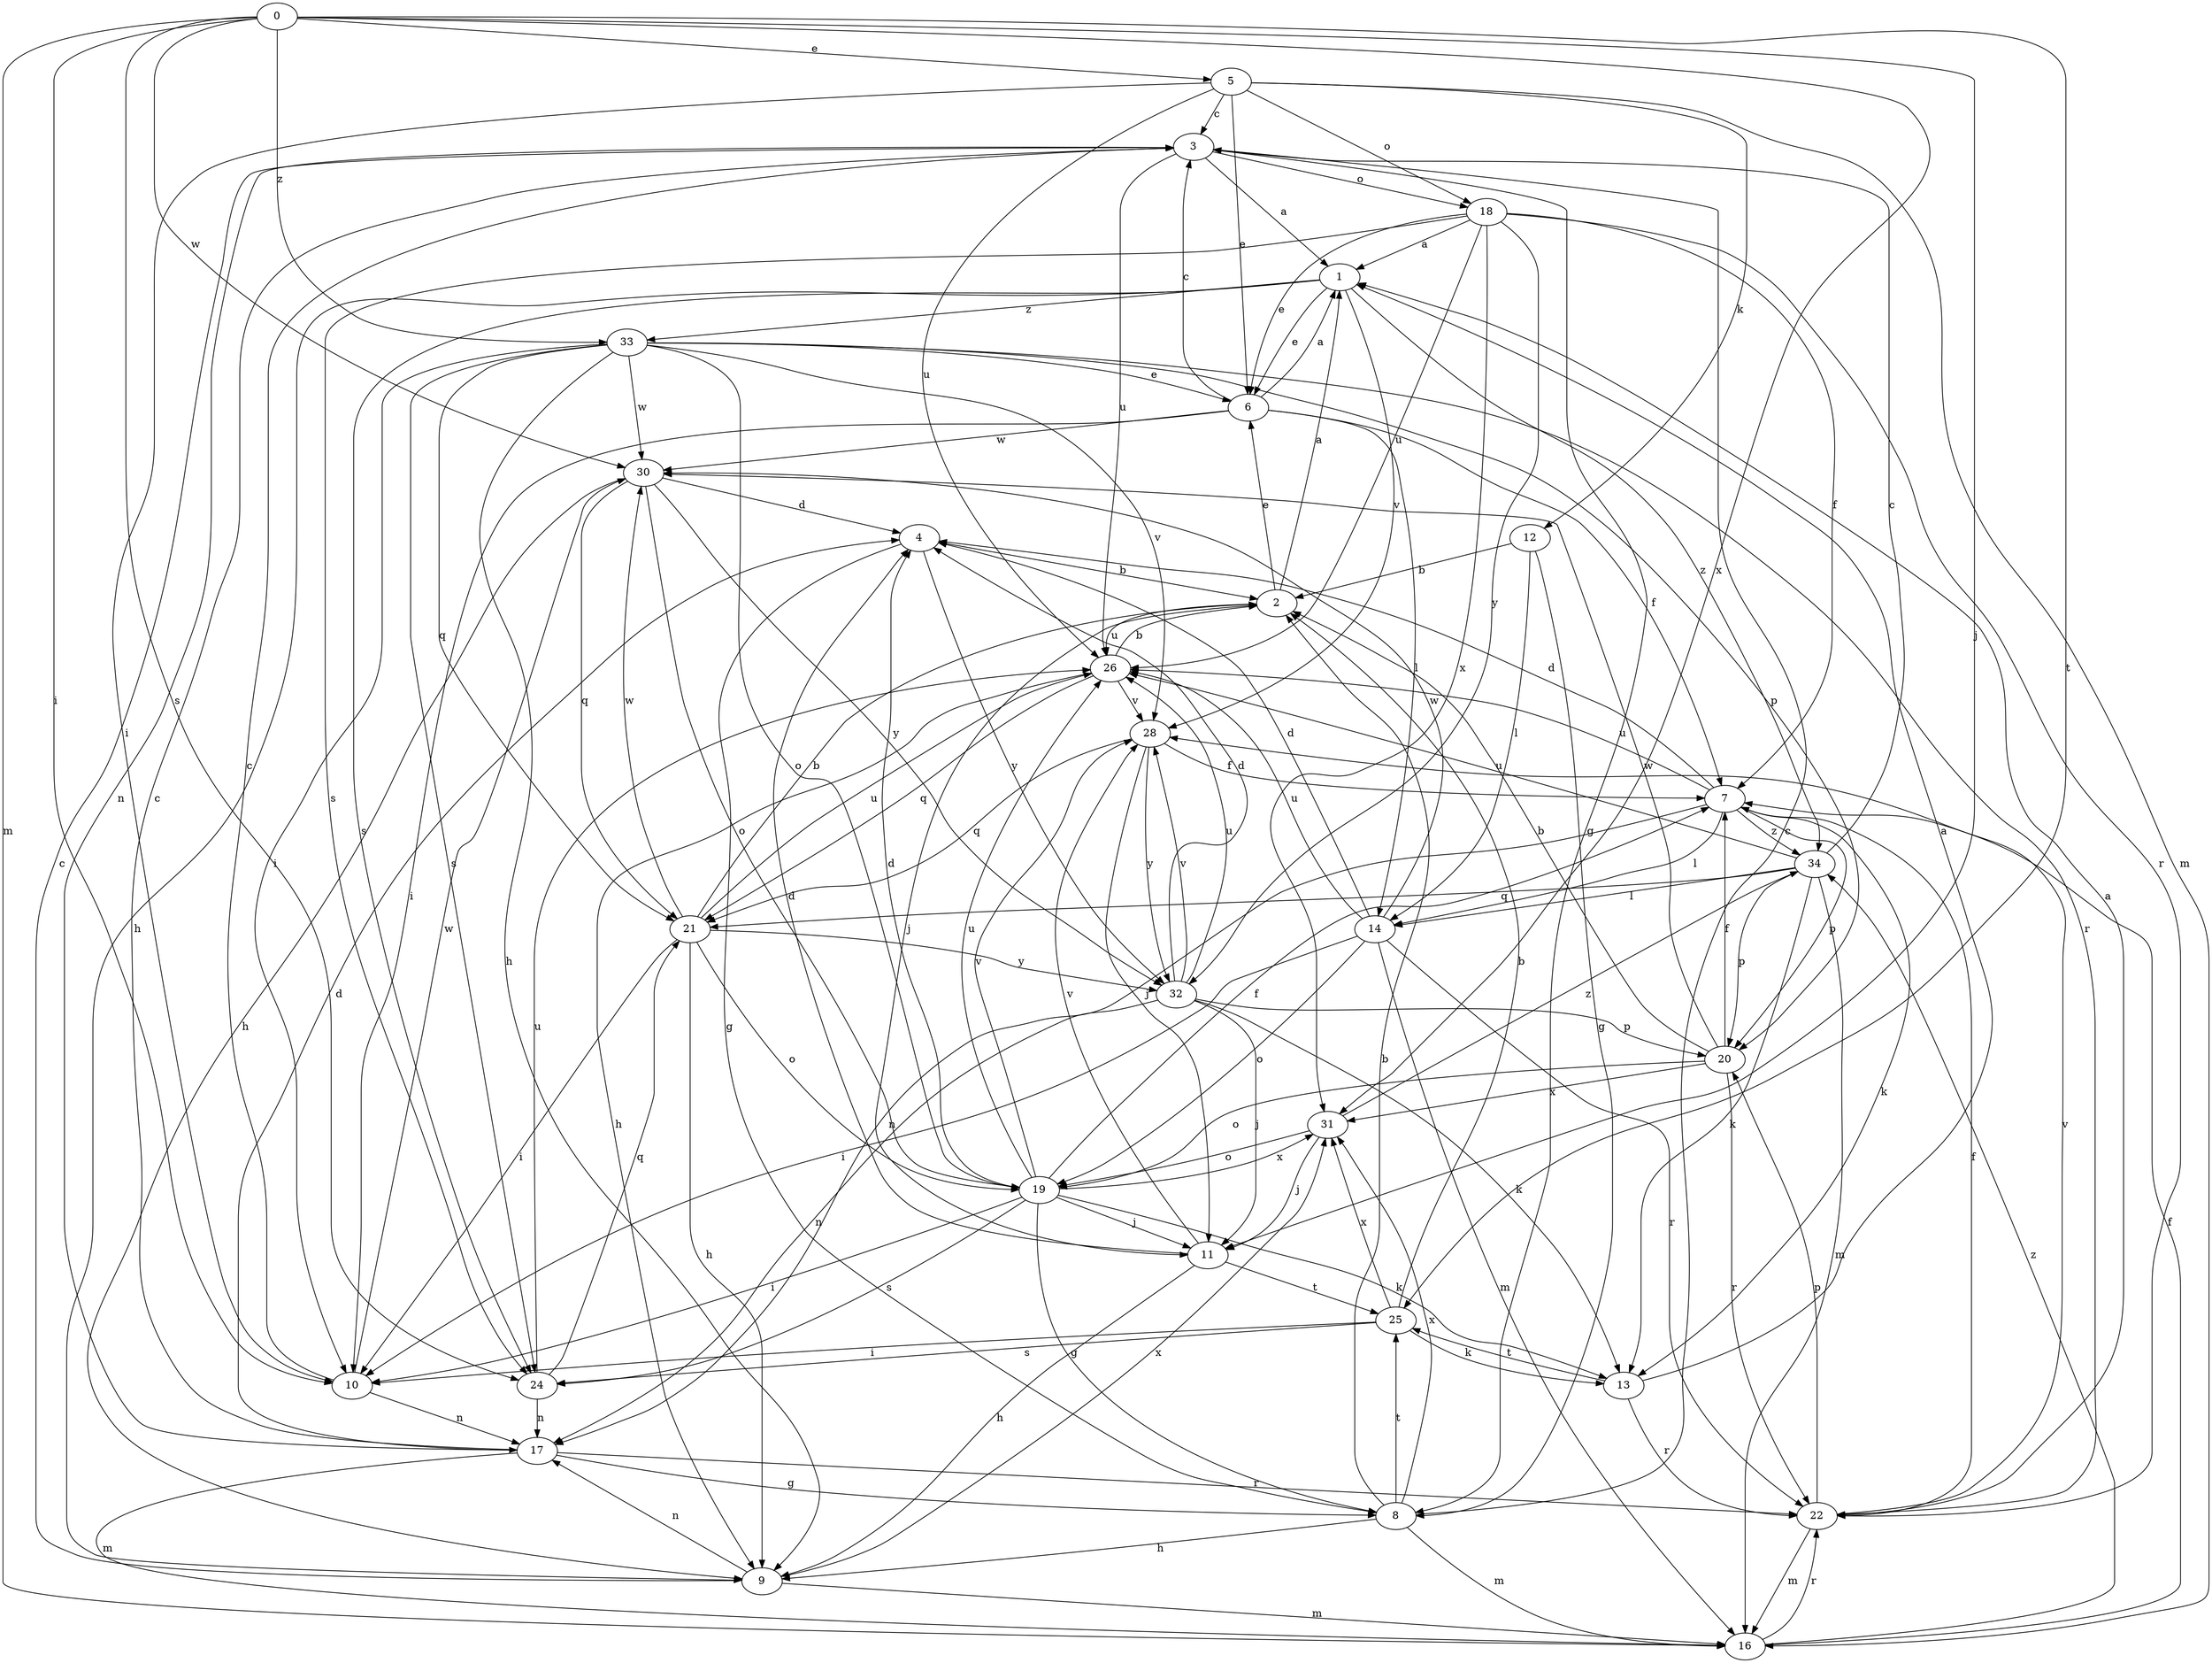 strict digraph  {
0;
1;
2;
3;
4;
5;
6;
7;
8;
9;
10;
11;
12;
13;
14;
16;
17;
18;
19;
20;
21;
22;
24;
25;
26;
28;
30;
31;
32;
33;
34;
0 -> 5  [label=e];
0 -> 10  [label=i];
0 -> 11  [label=j];
0 -> 16  [label=m];
0 -> 24  [label=s];
0 -> 25  [label=t];
0 -> 30  [label=w];
0 -> 31  [label=x];
0 -> 33  [label=z];
1 -> 6  [label=e];
1 -> 9  [label=h];
1 -> 24  [label=s];
1 -> 28  [label=v];
1 -> 33  [label=z];
1 -> 34  [label=z];
2 -> 1  [label=a];
2 -> 6  [label=e];
2 -> 11  [label=j];
2 -> 26  [label=u];
3 -> 1  [label=a];
3 -> 8  [label=g];
3 -> 17  [label=n];
3 -> 18  [label=o];
3 -> 26  [label=u];
4 -> 2  [label=b];
4 -> 8  [label=g];
4 -> 32  [label=y];
5 -> 3  [label=c];
5 -> 6  [label=e];
5 -> 10  [label=i];
5 -> 12  [label=k];
5 -> 16  [label=m];
5 -> 18  [label=o];
5 -> 26  [label=u];
6 -> 1  [label=a];
6 -> 3  [label=c];
6 -> 7  [label=f];
6 -> 10  [label=i];
6 -> 14  [label=l];
6 -> 30  [label=w];
7 -> 4  [label=d];
7 -> 13  [label=k];
7 -> 14  [label=l];
7 -> 17  [label=n];
7 -> 20  [label=p];
7 -> 26  [label=u];
7 -> 34  [label=z];
8 -> 2  [label=b];
8 -> 3  [label=c];
8 -> 9  [label=h];
8 -> 16  [label=m];
8 -> 25  [label=t];
8 -> 31  [label=x];
9 -> 3  [label=c];
9 -> 16  [label=m];
9 -> 17  [label=n];
9 -> 31  [label=x];
10 -> 3  [label=c];
10 -> 17  [label=n];
10 -> 30  [label=w];
11 -> 4  [label=d];
11 -> 9  [label=h];
11 -> 25  [label=t];
11 -> 28  [label=v];
12 -> 2  [label=b];
12 -> 8  [label=g];
12 -> 14  [label=l];
13 -> 1  [label=a];
13 -> 22  [label=r];
13 -> 25  [label=t];
14 -> 4  [label=d];
14 -> 10  [label=i];
14 -> 16  [label=m];
14 -> 19  [label=o];
14 -> 22  [label=r];
14 -> 26  [label=u];
14 -> 30  [label=w];
16 -> 7  [label=f];
16 -> 22  [label=r];
16 -> 34  [label=z];
17 -> 3  [label=c];
17 -> 4  [label=d];
17 -> 8  [label=g];
17 -> 16  [label=m];
17 -> 22  [label=r];
18 -> 1  [label=a];
18 -> 6  [label=e];
18 -> 7  [label=f];
18 -> 22  [label=r];
18 -> 24  [label=s];
18 -> 26  [label=u];
18 -> 31  [label=x];
18 -> 32  [label=y];
19 -> 4  [label=d];
19 -> 7  [label=f];
19 -> 8  [label=g];
19 -> 10  [label=i];
19 -> 11  [label=j];
19 -> 13  [label=k];
19 -> 24  [label=s];
19 -> 26  [label=u];
19 -> 28  [label=v];
19 -> 31  [label=x];
20 -> 2  [label=b];
20 -> 7  [label=f];
20 -> 19  [label=o];
20 -> 22  [label=r];
20 -> 30  [label=w];
20 -> 31  [label=x];
21 -> 2  [label=b];
21 -> 9  [label=h];
21 -> 10  [label=i];
21 -> 19  [label=o];
21 -> 26  [label=u];
21 -> 30  [label=w];
21 -> 32  [label=y];
22 -> 1  [label=a];
22 -> 7  [label=f];
22 -> 16  [label=m];
22 -> 20  [label=p];
22 -> 28  [label=v];
24 -> 17  [label=n];
24 -> 21  [label=q];
24 -> 26  [label=u];
25 -> 2  [label=b];
25 -> 10  [label=i];
25 -> 13  [label=k];
25 -> 24  [label=s];
25 -> 31  [label=x];
26 -> 2  [label=b];
26 -> 9  [label=h];
26 -> 21  [label=q];
26 -> 28  [label=v];
28 -> 7  [label=f];
28 -> 11  [label=j];
28 -> 21  [label=q];
28 -> 32  [label=y];
30 -> 4  [label=d];
30 -> 9  [label=h];
30 -> 19  [label=o];
30 -> 21  [label=q];
30 -> 32  [label=y];
31 -> 11  [label=j];
31 -> 19  [label=o];
31 -> 34  [label=z];
32 -> 4  [label=d];
32 -> 11  [label=j];
32 -> 13  [label=k];
32 -> 17  [label=n];
32 -> 20  [label=p];
32 -> 26  [label=u];
32 -> 28  [label=v];
33 -> 6  [label=e];
33 -> 9  [label=h];
33 -> 10  [label=i];
33 -> 19  [label=o];
33 -> 20  [label=p];
33 -> 21  [label=q];
33 -> 22  [label=r];
33 -> 24  [label=s];
33 -> 28  [label=v];
33 -> 30  [label=w];
34 -> 3  [label=c];
34 -> 13  [label=k];
34 -> 14  [label=l];
34 -> 16  [label=m];
34 -> 20  [label=p];
34 -> 21  [label=q];
34 -> 26  [label=u];
}
